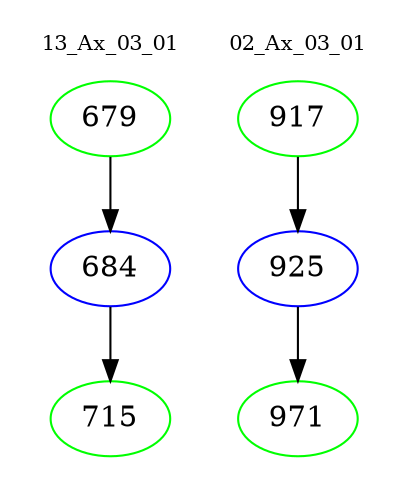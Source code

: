 digraph{
subgraph cluster_0 {
color = white
label = "13_Ax_03_01";
fontsize=10;
T0_679 [label="679", color="green"]
T0_679 -> T0_684 [color="black"]
T0_684 [label="684", color="blue"]
T0_684 -> T0_715 [color="black"]
T0_715 [label="715", color="green"]
}
subgraph cluster_1 {
color = white
label = "02_Ax_03_01";
fontsize=10;
T1_917 [label="917", color="green"]
T1_917 -> T1_925 [color="black"]
T1_925 [label="925", color="blue"]
T1_925 -> T1_971 [color="black"]
T1_971 [label="971", color="green"]
}
}
